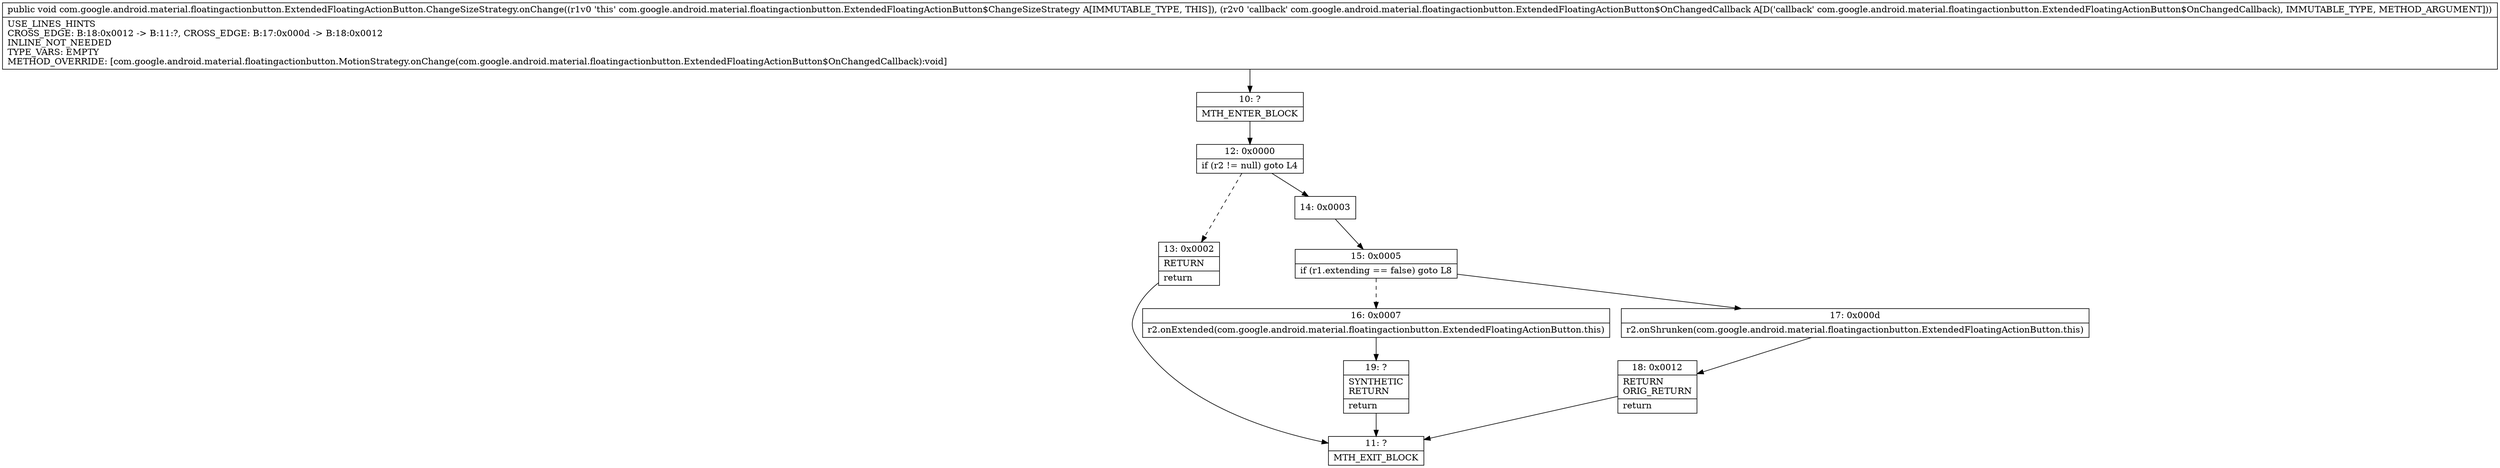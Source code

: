 digraph "CFG forcom.google.android.material.floatingactionbutton.ExtendedFloatingActionButton.ChangeSizeStrategy.onChange(Lcom\/google\/android\/material\/floatingactionbutton\/ExtendedFloatingActionButton$OnChangedCallback;)V" {
Node_10 [shape=record,label="{10\:\ ?|MTH_ENTER_BLOCK\l}"];
Node_12 [shape=record,label="{12\:\ 0x0000|if (r2 != null) goto L4\l}"];
Node_13 [shape=record,label="{13\:\ 0x0002|RETURN\l|return\l}"];
Node_11 [shape=record,label="{11\:\ ?|MTH_EXIT_BLOCK\l}"];
Node_14 [shape=record,label="{14\:\ 0x0003}"];
Node_15 [shape=record,label="{15\:\ 0x0005|if (r1.extending == false) goto L8\l}"];
Node_16 [shape=record,label="{16\:\ 0x0007|r2.onExtended(com.google.android.material.floatingactionbutton.ExtendedFloatingActionButton.this)\l}"];
Node_19 [shape=record,label="{19\:\ ?|SYNTHETIC\lRETURN\l|return\l}"];
Node_17 [shape=record,label="{17\:\ 0x000d|r2.onShrunken(com.google.android.material.floatingactionbutton.ExtendedFloatingActionButton.this)\l}"];
Node_18 [shape=record,label="{18\:\ 0x0012|RETURN\lORIG_RETURN\l|return\l}"];
MethodNode[shape=record,label="{public void com.google.android.material.floatingactionbutton.ExtendedFloatingActionButton.ChangeSizeStrategy.onChange((r1v0 'this' com.google.android.material.floatingactionbutton.ExtendedFloatingActionButton$ChangeSizeStrategy A[IMMUTABLE_TYPE, THIS]), (r2v0 'callback' com.google.android.material.floatingactionbutton.ExtendedFloatingActionButton$OnChangedCallback A[D('callback' com.google.android.material.floatingactionbutton.ExtendedFloatingActionButton$OnChangedCallback), IMMUTABLE_TYPE, METHOD_ARGUMENT]))  | USE_LINES_HINTS\lCROSS_EDGE: B:18:0x0012 \-\> B:11:?, CROSS_EDGE: B:17:0x000d \-\> B:18:0x0012\lINLINE_NOT_NEEDED\lTYPE_VARS: EMPTY\lMETHOD_OVERRIDE: [com.google.android.material.floatingactionbutton.MotionStrategy.onChange(com.google.android.material.floatingactionbutton.ExtendedFloatingActionButton$OnChangedCallback):void]\l}"];
MethodNode -> Node_10;Node_10 -> Node_12;
Node_12 -> Node_13[style=dashed];
Node_12 -> Node_14;
Node_13 -> Node_11;
Node_14 -> Node_15;
Node_15 -> Node_16[style=dashed];
Node_15 -> Node_17;
Node_16 -> Node_19;
Node_19 -> Node_11;
Node_17 -> Node_18;
Node_18 -> Node_11;
}

